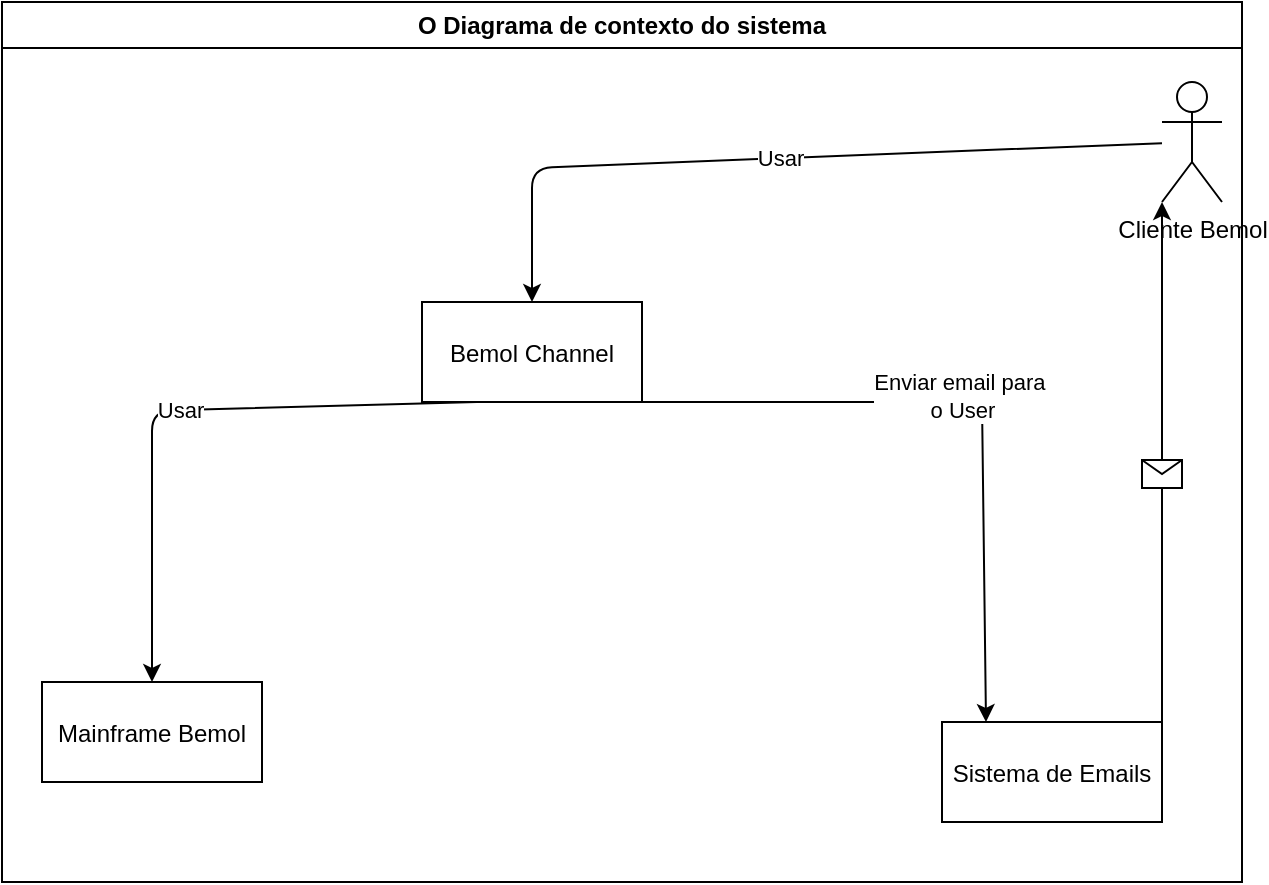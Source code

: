 <mxfile version="14.4.6" type="github" pages="2">
  <diagram name="Page-1" id="e7e014a7-5840-1c2e-5031-d8a46d1fe8dd">
    <mxGraphModel dx="3231" dy="1161" grid="1" gridSize="10" guides="1" tooltips="1" connect="1" arrows="1" fold="1" page="1" pageScale="1" pageWidth="1169" pageHeight="826" background="#ffffff" math="0" shadow="0">
      <root>
        <mxCell id="0" />
        <mxCell id="1" parent="0" />
        <mxCell id="2" value="O Diagrama de contexto do sistema" style="swimlane;whiteSpace=wrap" parent="1" vertex="1">
          <mxGeometry x="-50" width="620" height="440" as="geometry" />
        </mxCell>
        <mxCell id="7" value="Bemol Channel" style="" parent="2" vertex="1">
          <mxGeometry x="210" y="150" width="110" height="50" as="geometry" />
        </mxCell>
        <mxCell id="10" value="Sistema de Emails" style="" parent="2" vertex="1">
          <mxGeometry x="470" y="360" width="110" height="50" as="geometry" />
        </mxCell>
        <mxCell id="okdf8_bMquM8-PgtqrsZ-47" value="Cliente Bemol" style="shape=umlActor;verticalLabelPosition=bottom;verticalAlign=top;html=1;outlineConnect=0;" vertex="1" parent="2">
          <mxGeometry x="580" y="40" width="30" height="60" as="geometry" />
        </mxCell>
        <mxCell id="8" value="Mainframe Bemol" style="" parent="2" vertex="1">
          <mxGeometry x="20" y="340" width="110" height="50" as="geometry" />
        </mxCell>
        <mxCell id="okdf8_bMquM8-PgtqrsZ-69" value="" style="endArrow=classic;html=1;entryX=0;entryY=1;entryDx=0;entryDy=0;entryPerimeter=0;exitX=1;exitY=0.25;exitDx=0;exitDy=0;" edge="1" parent="2" source="10" target="okdf8_bMquM8-PgtqrsZ-47">
          <mxGeometry relative="1" as="geometry">
            <mxPoint x="236" y="343" as="sourcePoint" />
            <mxPoint x="236" y="110" as="targetPoint" />
          </mxGeometry>
        </mxCell>
        <mxCell id="okdf8_bMquM8-PgtqrsZ-70" value="" style="shape=message;html=1;outlineConnect=0;" vertex="1" parent="okdf8_bMquM8-PgtqrsZ-69">
          <mxGeometry width="20" height="14" relative="1" as="geometry">
            <mxPoint x="-10" y="-7" as="offset" />
          </mxGeometry>
        </mxCell>
        <mxCell id="okdf8_bMquM8-PgtqrsZ-71" value="Usar" style="endArrow=classic;html=1;entryX=0.5;entryY=0;entryDx=0;entryDy=0;" edge="1" parent="2" source="okdf8_bMquM8-PgtqrsZ-47" target="7">
          <mxGeometry relative="1" as="geometry">
            <mxPoint x="80" y="79.5" as="sourcePoint" />
            <mxPoint x="180" y="79.5" as="targetPoint" />
            <Array as="points">
              <mxPoint x="265" y="83" />
            </Array>
          </mxGeometry>
        </mxCell>
        <mxCell id="okdf8_bMquM8-PgtqrsZ-73" value="Usar" style="endArrow=classic;html=1;exitX=0.25;exitY=1;exitDx=0;exitDy=0;" edge="1" parent="2" source="7" target="8">
          <mxGeometry relative="1" as="geometry">
            <mxPoint x="140.5" y="201.999" as="sourcePoint" />
            <mxPoint x="50" y="231.44" as="targetPoint" />
            <Array as="points">
              <mxPoint x="75" y="204.44" />
            </Array>
          </mxGeometry>
        </mxCell>
        <mxCell id="okdf8_bMquM8-PgtqrsZ-75" value="Enviar email para&amp;nbsp;&lt;br&gt;o User" style="endArrow=classic;html=1;entryX=0.2;entryY=0;entryDx=0;entryDy=0;exitX=0.909;exitY=1;exitDx=0;exitDy=0;exitPerimeter=0;entryPerimeter=0;" edge="1" parent="2" source="7" target="10">
          <mxGeometry x="-0.001" y="3" relative="1" as="geometry">
            <mxPoint x="205.5" y="231.999" as="sourcePoint" />
            <mxPoint x="115" y="261.44" as="targetPoint" />
            <Array as="points">
              <mxPoint x="490" y="200" />
            </Array>
            <mxPoint as="offset" />
          </mxGeometry>
        </mxCell>
      </root>
    </mxGraphModel>
  </diagram>
  <diagram id="UEmgLj5CO5UQuqV_FKOi" name="Page-2">
    <mxGraphModel dx="2062" dy="1100" grid="1" gridSize="10" guides="1" tooltips="1" connect="1" arrows="1" fold="1" page="1" pageScale="1" pageWidth="827" pageHeight="1169" math="0" shadow="0">
      <root>
        <mxCell id="IdVUxwXCryskV3fDPnwa-0" />
        <mxCell id="IdVUxwXCryskV3fDPnwa-1" parent="IdVUxwXCryskV3fDPnwa-0" />
        <mxCell id="wen_Bz_VJ-L1Wn3Azqi6-0" value="O diagrama de container" style="swimlane;whiteSpace=wrap" vertex="1" parent="IdVUxwXCryskV3fDPnwa-1">
          <mxGeometry width="830" height="810" as="geometry" />
        </mxCell>
        <mxCell id="wen_Bz_VJ-L1Wn3Azqi6-1" value="Cliente Bemol" style="shape=umlActor;verticalLabelPosition=bottom;verticalAlign=top;html=1;outlineConnect=0;" vertex="1" parent="wen_Bz_VJ-L1Wn3Azqi6-0">
          <mxGeometry x="50" y="50" width="30" height="60" as="geometry" />
        </mxCell>
        <mxCell id="wen_Bz_VJ-L1Wn3Azqi6-2" value="Web Application&#xa;(Java e Spring Boot)" style="" vertex="1" parent="wen_Bz_VJ-L1Wn3Azqi6-0">
          <mxGeometry x="20" y="242" width="110" height="50" as="geometry" />
        </mxCell>
        <mxCell id="wen_Bz_VJ-L1Wn3Azqi6-3" value="Sistema de Emails" style="" vertex="1" parent="wen_Bz_VJ-L1Wn3Azqi6-0">
          <mxGeometry x="690" y="55" width="110" height="50" as="geometry" />
        </mxCell>
        <mxCell id="wen_Bz_VJ-L1Wn3Azqi6-4" value="Mainframe Bemol" style="" vertex="1" parent="wen_Bz_VJ-L1Wn3Azqi6-0">
          <mxGeometry x="690" y="730" width="110" height="50" as="geometry" />
        </mxCell>
        <mxCell id="wen_Bz_VJ-L1Wn3Azqi6-5" value="SPA&#xa;(Angular com NgRx)" style="" vertex="1" parent="wen_Bz_VJ-L1Wn3Azqi6-0">
          <mxGeometry x="210" y="242" width="110" height="50" as="geometry" />
        </mxCell>
        <mxCell id="wen_Bz_VJ-L1Wn3Azqi6-6" value="Mobile&#xa;(Kotlin)" style="" vertex="1" parent="wen_Bz_VJ-L1Wn3Azqi6-0">
          <mxGeometry x="430" y="242" width="110" height="50" as="geometry" />
        </mxCell>
        <mxCell id="wen_Bz_VJ-L1Wn3Azqi6-8" value="API&#xa;(Java e Spring Boot)" style="" vertex="1" parent="wen_Bz_VJ-L1Wn3Azqi6-0">
          <mxGeometry x="690" y="352" width="110" height="50" as="geometry" />
        </mxCell>
        <mxCell id="wen_Bz_VJ-L1Wn3Azqi6-9" value="Banco de Dados" style="" vertex="1" parent="wen_Bz_VJ-L1Wn3Azqi6-0">
          <mxGeometry x="350" y="470" width="110" height="50" as="geometry" />
        </mxCell>
        <mxCell id="wen_Bz_VJ-L1Wn3Azqi6-10" value="" style="endArrow=classic;html=1;entryX=0.5;entryY=0.5;entryDx=0;entryDy=0;entryPerimeter=0;exitX=0;exitY=0.5;exitDx=0;exitDy=0;" edge="1" parent="wen_Bz_VJ-L1Wn3Azqi6-0" source="wen_Bz_VJ-L1Wn3Azqi6-3" target="wen_Bz_VJ-L1Wn3Azqi6-1">
          <mxGeometry relative="1" as="geometry">
            <mxPoint x="170" y="283" as="sourcePoint" />
            <mxPoint x="170" y="50" as="targetPoint" />
          </mxGeometry>
        </mxCell>
        <mxCell id="wen_Bz_VJ-L1Wn3Azqi6-11" value="" style="shape=message;html=1;outlineConnect=0;" vertex="1" parent="wen_Bz_VJ-L1Wn3Azqi6-10">
          <mxGeometry width="20" height="14" relative="1" as="geometry">
            <mxPoint x="-10" y="-7" as="offset" />
          </mxGeometry>
        </mxCell>
        <mxCell id="wen_Bz_VJ-L1Wn3Azqi6-12" value="" style="endArrow=classic;html=1;exitX=1;exitY=1;exitDx=0;exitDy=0;exitPerimeter=0;entryX=0.5;entryY=0;entryDx=0;entryDy=0;" edge="1" parent="wen_Bz_VJ-L1Wn3Azqi6-0" source="wen_Bz_VJ-L1Wn3Azqi6-1" target="wen_Bz_VJ-L1Wn3Azqi6-5">
          <mxGeometry relative="1" as="geometry">
            <mxPoint x="150" y="152" as="sourcePoint" />
            <mxPoint x="320" y="232" as="targetPoint" />
          </mxGeometry>
        </mxCell>
        <mxCell id="wen_Bz_VJ-L1Wn3Azqi6-13" value="Usar" style="edgeLabel;resizable=0;html=1;align=center;verticalAlign=middle;" connectable="0" vertex="1" parent="wen_Bz_VJ-L1Wn3Azqi6-12">
          <mxGeometry relative="1" as="geometry" />
        </mxCell>
        <mxCell id="wen_Bz_VJ-L1Wn3Azqi6-14" value="" style="endArrow=classic;html=1;exitX=0;exitY=1;exitDx=0;exitDy=0;exitPerimeter=0;entryX=0.5;entryY=0;entryDx=0;entryDy=0;" edge="1" parent="wen_Bz_VJ-L1Wn3Azqi6-0" source="wen_Bz_VJ-L1Wn3Azqi6-1" target="wen_Bz_VJ-L1Wn3Azqi6-2">
          <mxGeometry relative="1" as="geometry">
            <mxPoint x="100" y="130" as="sourcePoint" />
            <mxPoint x="340" y="252" as="targetPoint" />
          </mxGeometry>
        </mxCell>
        <mxCell id="wen_Bz_VJ-L1Wn3Azqi6-15" value="Usar" style="edgeLabel;resizable=0;html=1;align=center;verticalAlign=middle;" connectable="0" vertex="1" parent="wen_Bz_VJ-L1Wn3Azqi6-14">
          <mxGeometry relative="1" as="geometry" />
        </mxCell>
        <mxCell id="wen_Bz_VJ-L1Wn3Azqi6-16" value="Enviar email para&amp;nbsp;&lt;br&gt;o User" style="endArrow=classic;html=1;entryX=0.5;entryY=1;entryDx=0;entryDy=0;exitX=0.5;exitY=0;exitDx=0;exitDy=0;" edge="1" parent="wen_Bz_VJ-L1Wn3Azqi6-0" source="wen_Bz_VJ-L1Wn3Azqi6-8" target="wen_Bz_VJ-L1Wn3Azqi6-3">
          <mxGeometry x="0.696" relative="1" as="geometry">
            <mxPoint x="136.99" y="462" as="sourcePoint" />
            <mxPoint x="150" y="647" as="targetPoint" />
            <Array as="points" />
            <mxPoint as="offset" />
          </mxGeometry>
        </mxCell>
        <mxCell id="wen_Bz_VJ-L1Wn3Azqi6-17" value="" style="endArrow=classic;html=1;exitX=1;exitY=0.5;exitDx=0;exitDy=0;" edge="1" parent="wen_Bz_VJ-L1Wn3Azqi6-0" source="wen_Bz_VJ-L1Wn3Azqi6-9">
          <mxGeometry relative="1" as="geometry">
            <mxPoint x="190" y="432" as="sourcePoint" />
            <mxPoint x="690" y="400" as="targetPoint" />
            <Array as="points">
              <mxPoint x="690" y="500" />
            </Array>
          </mxGeometry>
        </mxCell>
        <mxCell id="wen_Bz_VJ-L1Wn3Azqi6-18" value="Escrever e Ler" style="edgeLabel;resizable=0;html=1;align=center;verticalAlign=middle;" connectable="0" vertex="1" parent="wen_Bz_VJ-L1Wn3Azqi6-17">
          <mxGeometry relative="1" as="geometry">
            <mxPoint y="15" as="offset" />
          </mxGeometry>
        </mxCell>
        <mxCell id="wen_Bz_VJ-L1Wn3Azqi6-19" value="" style="endArrow=classic;html=1;exitX=0.664;exitY=1.04;exitDx=0;exitDy=0;entryX=0.25;entryY=1;entryDx=0;entryDy=0;exitPerimeter=0;" edge="1" parent="wen_Bz_VJ-L1Wn3Azqi6-0" source="wen_Bz_VJ-L1Wn3Azqi6-2" target="wen_Bz_VJ-L1Wn3Azqi6-5">
          <mxGeometry relative="1" as="geometry">
            <mxPoint x="90" y="302" as="sourcePoint" />
            <mxPoint x="180" y="302" as="targetPoint" />
            <Array as="points">
              <mxPoint x="130" y="302" />
            </Array>
          </mxGeometry>
        </mxCell>
        <mxCell id="wen_Bz_VJ-L1Wn3Azqi6-20" value="Enviar" style="edgeLabel;resizable=0;html=1;align=center;verticalAlign=middle;" connectable="0" vertex="1" parent="wen_Bz_VJ-L1Wn3Azqi6-19">
          <mxGeometry relative="1" as="geometry">
            <mxPoint y="15" as="offset" />
          </mxGeometry>
        </mxCell>
        <mxCell id="j1ngPnl92M7ZFoxtb0Qh-1" value="" style="endArrow=classic;html=1;exitX=1;exitY=0.333;exitDx=0;exitDy=0;exitPerimeter=0;" edge="1" parent="wen_Bz_VJ-L1Wn3Azqi6-0" source="wen_Bz_VJ-L1Wn3Azqi6-1" target="wen_Bz_VJ-L1Wn3Azqi6-6">
          <mxGeometry relative="1" as="geometry">
            <mxPoint x="220" y="90" as="sourcePoint" />
            <mxPoint x="405" y="222" as="targetPoint" />
          </mxGeometry>
        </mxCell>
        <mxCell id="j1ngPnl92M7ZFoxtb0Qh-2" value="Usar" style="edgeLabel;resizable=0;html=1;align=center;verticalAlign=middle;" connectable="0" vertex="1" parent="j1ngPnl92M7ZFoxtb0Qh-1">
          <mxGeometry relative="1" as="geometry" />
        </mxCell>
        <mxCell id="j1ngPnl92M7ZFoxtb0Qh-3" value="" style="endArrow=classic;html=1;exitX=1;exitY=1;exitDx=0;exitDy=0;entryX=0;entryY=0.25;entryDx=0;entryDy=0;" edge="1" parent="wen_Bz_VJ-L1Wn3Azqi6-0" source="wen_Bz_VJ-L1Wn3Azqi6-6" target="wen_Bz_VJ-L1Wn3Azqi6-8">
          <mxGeometry relative="1" as="geometry">
            <mxPoint x="200" y="370" as="sourcePoint" />
            <mxPoint x="553.604" y="542" as="targetPoint" />
          </mxGeometry>
        </mxCell>
        <mxCell id="j1ngPnl92M7ZFoxtb0Qh-4" value="Usar" style="edgeLabel;resizable=0;html=1;align=center;verticalAlign=middle;" connectable="0" vertex="1" parent="j1ngPnl92M7ZFoxtb0Qh-3">
          <mxGeometry relative="1" as="geometry" />
        </mxCell>
        <mxCell id="j1ngPnl92M7ZFoxtb0Qh-5" value="" style="endArrow=classic;html=1;exitX=0.5;exitY=1;exitDx=0;exitDy=0;" edge="1" parent="wen_Bz_VJ-L1Wn3Azqi6-0" source="wen_Bz_VJ-L1Wn3Azqi6-8" target="wen_Bz_VJ-L1Wn3Azqi6-4">
          <mxGeometry relative="1" as="geometry">
            <mxPoint x="390" y="760" as="sourcePoint" />
            <mxPoint x="743.604" y="932" as="targetPoint" />
          </mxGeometry>
        </mxCell>
        <mxCell id="j1ngPnl92M7ZFoxtb0Qh-6" value="Usar" style="edgeLabel;resizable=0;html=1;align=center;verticalAlign=middle;" connectable="0" vertex="1" parent="j1ngPnl92M7ZFoxtb0Qh-5">
          <mxGeometry relative="1" as="geometry" />
        </mxCell>
        <mxCell id="j1ngPnl92M7ZFoxtb0Qh-7" value="" style="endArrow=classic;html=1;exitX=1;exitY=1;exitDx=0;exitDy=0;" edge="1" parent="wen_Bz_VJ-L1Wn3Azqi6-0" source="wen_Bz_VJ-L1Wn3Azqi6-5" target="wen_Bz_VJ-L1Wn3Azqi6-8">
          <mxGeometry relative="1" as="geometry">
            <mxPoint x="360" y="329.5" as="sourcePoint" />
            <mxPoint x="510" y="402" as="targetPoint" />
          </mxGeometry>
        </mxCell>
        <mxCell id="j1ngPnl92M7ZFoxtb0Qh-8" value="Usar" style="edgeLabel;resizable=0;html=1;align=center;verticalAlign=middle;" connectable="0" vertex="1" parent="j1ngPnl92M7ZFoxtb0Qh-7">
          <mxGeometry relative="1" as="geometry" />
        </mxCell>
      </root>
    </mxGraphModel>
  </diagram>
</mxfile>
